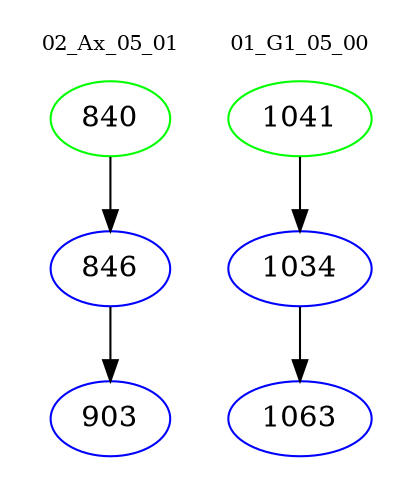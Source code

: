 digraph{
subgraph cluster_0 {
color = white
label = "02_Ax_05_01";
fontsize=10;
T0_840 [label="840", color="green"]
T0_840 -> T0_846 [color="black"]
T0_846 [label="846", color="blue"]
T0_846 -> T0_903 [color="black"]
T0_903 [label="903", color="blue"]
}
subgraph cluster_1 {
color = white
label = "01_G1_05_00";
fontsize=10;
T1_1041 [label="1041", color="green"]
T1_1041 -> T1_1034 [color="black"]
T1_1034 [label="1034", color="blue"]
T1_1034 -> T1_1063 [color="black"]
T1_1063 [label="1063", color="blue"]
}
}
